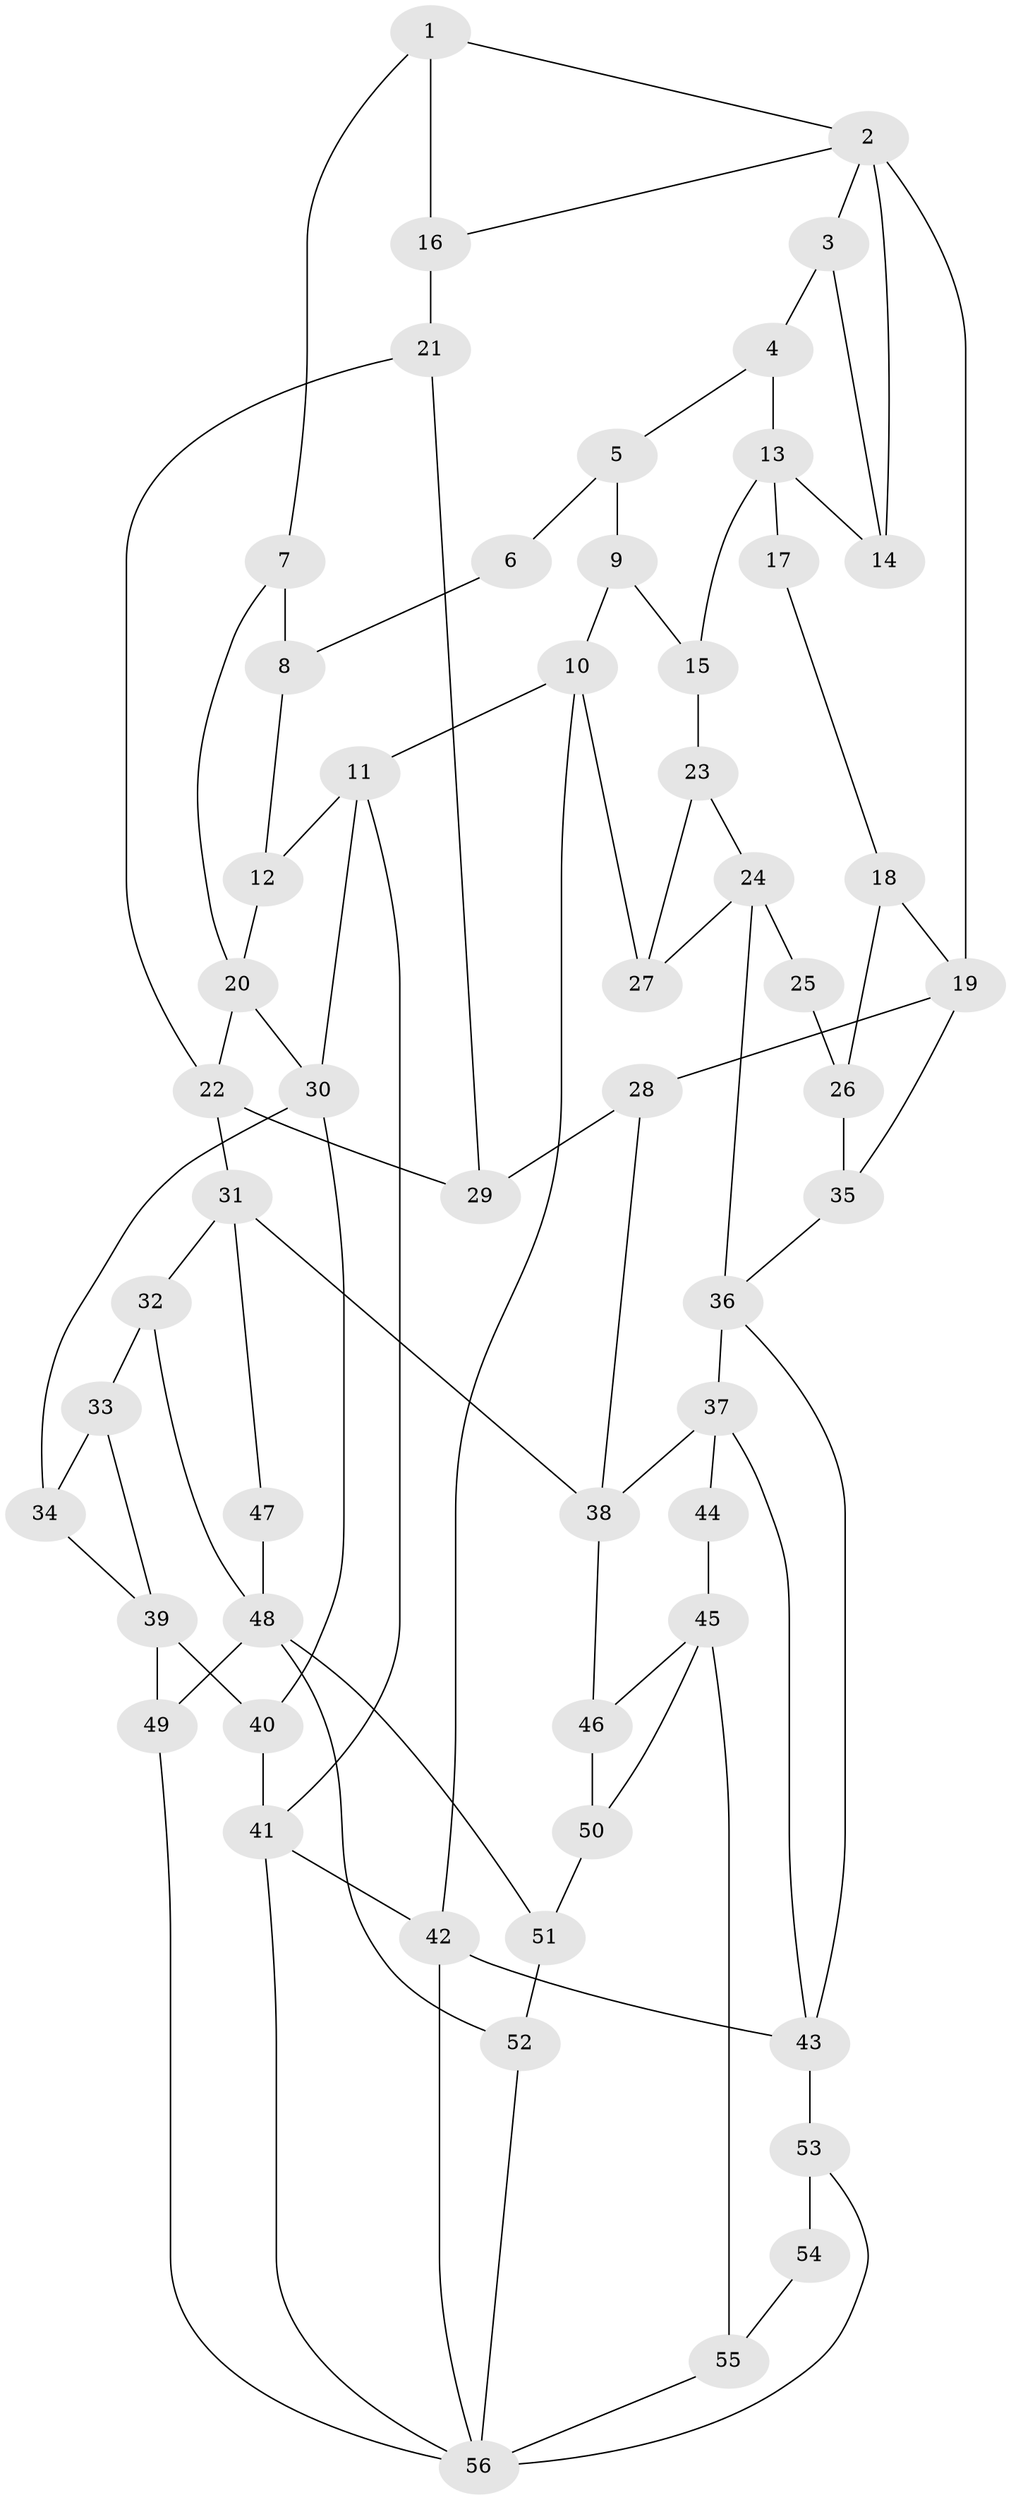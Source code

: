// original degree distribution, {3: 0.017857142857142856, 4: 0.21428571428571427, 5: 0.5714285714285714, 6: 0.19642857142857142}
// Generated by graph-tools (version 1.1) at 2025/54/03/04/25 22:54:35]
// undirected, 56 vertices, 93 edges
graph export_dot {
  node [color=gray90,style=filled];
  1;
  2;
  3;
  4;
  5;
  6;
  7;
  8;
  9;
  10;
  11;
  12;
  13;
  14;
  15;
  16;
  17;
  18;
  19;
  20;
  21;
  22;
  23;
  24;
  25;
  26;
  27;
  28;
  29;
  30;
  31;
  32;
  33;
  34;
  35;
  36;
  37;
  38;
  39;
  40;
  41;
  42;
  43;
  44;
  45;
  46;
  47;
  48;
  49;
  50;
  51;
  52;
  53;
  54;
  55;
  56;
  1 -- 2 [weight=1.0];
  1 -- 7 [weight=1.0];
  1 -- 16 [weight=2.0];
  2 -- 3 [weight=1.0];
  2 -- 14 [weight=1.0];
  2 -- 16 [weight=1.0];
  2 -- 19 [weight=2.0];
  3 -- 4 [weight=1.0];
  3 -- 14 [weight=1.0];
  4 -- 5 [weight=1.0];
  4 -- 13 [weight=1.0];
  5 -- 6 [weight=1.0];
  5 -- 9 [weight=1.0];
  6 -- 8 [weight=1.0];
  7 -- 8 [weight=1.0];
  7 -- 20 [weight=1.0];
  8 -- 12 [weight=1.0];
  9 -- 10 [weight=1.0];
  9 -- 15 [weight=1.0];
  10 -- 11 [weight=1.0];
  10 -- 27 [weight=1.0];
  10 -- 42 [weight=1.0];
  11 -- 12 [weight=1.0];
  11 -- 30 [weight=1.0];
  11 -- 41 [weight=1.0];
  12 -- 20 [weight=1.0];
  13 -- 14 [weight=2.0];
  13 -- 15 [weight=1.0];
  13 -- 17 [weight=2.0];
  15 -- 23 [weight=1.0];
  16 -- 21 [weight=2.0];
  17 -- 18 [weight=1.0];
  18 -- 19 [weight=1.0];
  18 -- 26 [weight=1.0];
  19 -- 28 [weight=2.0];
  19 -- 35 [weight=1.0];
  20 -- 22 [weight=2.0];
  20 -- 30 [weight=2.0];
  21 -- 22 [weight=1.0];
  21 -- 29 [weight=1.0];
  22 -- 29 [weight=1.0];
  22 -- 31 [weight=1.0];
  23 -- 24 [weight=1.0];
  23 -- 27 [weight=1.0];
  24 -- 25 [weight=2.0];
  24 -- 27 [weight=1.0];
  24 -- 36 [weight=2.0];
  25 -- 26 [weight=1.0];
  26 -- 35 [weight=1.0];
  28 -- 29 [weight=1.0];
  28 -- 38 [weight=2.0];
  30 -- 34 [weight=1.0];
  30 -- 40 [weight=1.0];
  31 -- 32 [weight=1.0];
  31 -- 38 [weight=2.0];
  31 -- 47 [weight=1.0];
  32 -- 33 [weight=1.0];
  32 -- 48 [weight=1.0];
  33 -- 34 [weight=1.0];
  33 -- 39 [weight=1.0];
  34 -- 39 [weight=1.0];
  35 -- 36 [weight=1.0];
  36 -- 37 [weight=1.0];
  36 -- 43 [weight=1.0];
  37 -- 38 [weight=1.0];
  37 -- 43 [weight=2.0];
  37 -- 44 [weight=2.0];
  38 -- 46 [weight=1.0];
  39 -- 40 [weight=2.0];
  39 -- 49 [weight=2.0];
  40 -- 41 [weight=1.0];
  41 -- 42 [weight=1.0];
  41 -- 56 [weight=1.0];
  42 -- 43 [weight=1.0];
  42 -- 56 [weight=1.0];
  43 -- 53 [weight=1.0];
  44 -- 45 [weight=2.0];
  45 -- 46 [weight=1.0];
  45 -- 50 [weight=1.0];
  45 -- 55 [weight=2.0];
  46 -- 50 [weight=1.0];
  47 -- 48 [weight=2.0];
  48 -- 49 [weight=1.0];
  48 -- 51 [weight=1.0];
  48 -- 52 [weight=1.0];
  49 -- 56 [weight=1.0];
  50 -- 51 [weight=1.0];
  51 -- 52 [weight=1.0];
  52 -- 56 [weight=1.0];
  53 -- 54 [weight=1.0];
  53 -- 56 [weight=1.0];
  54 -- 55 [weight=2.0];
  55 -- 56 [weight=1.0];
}

